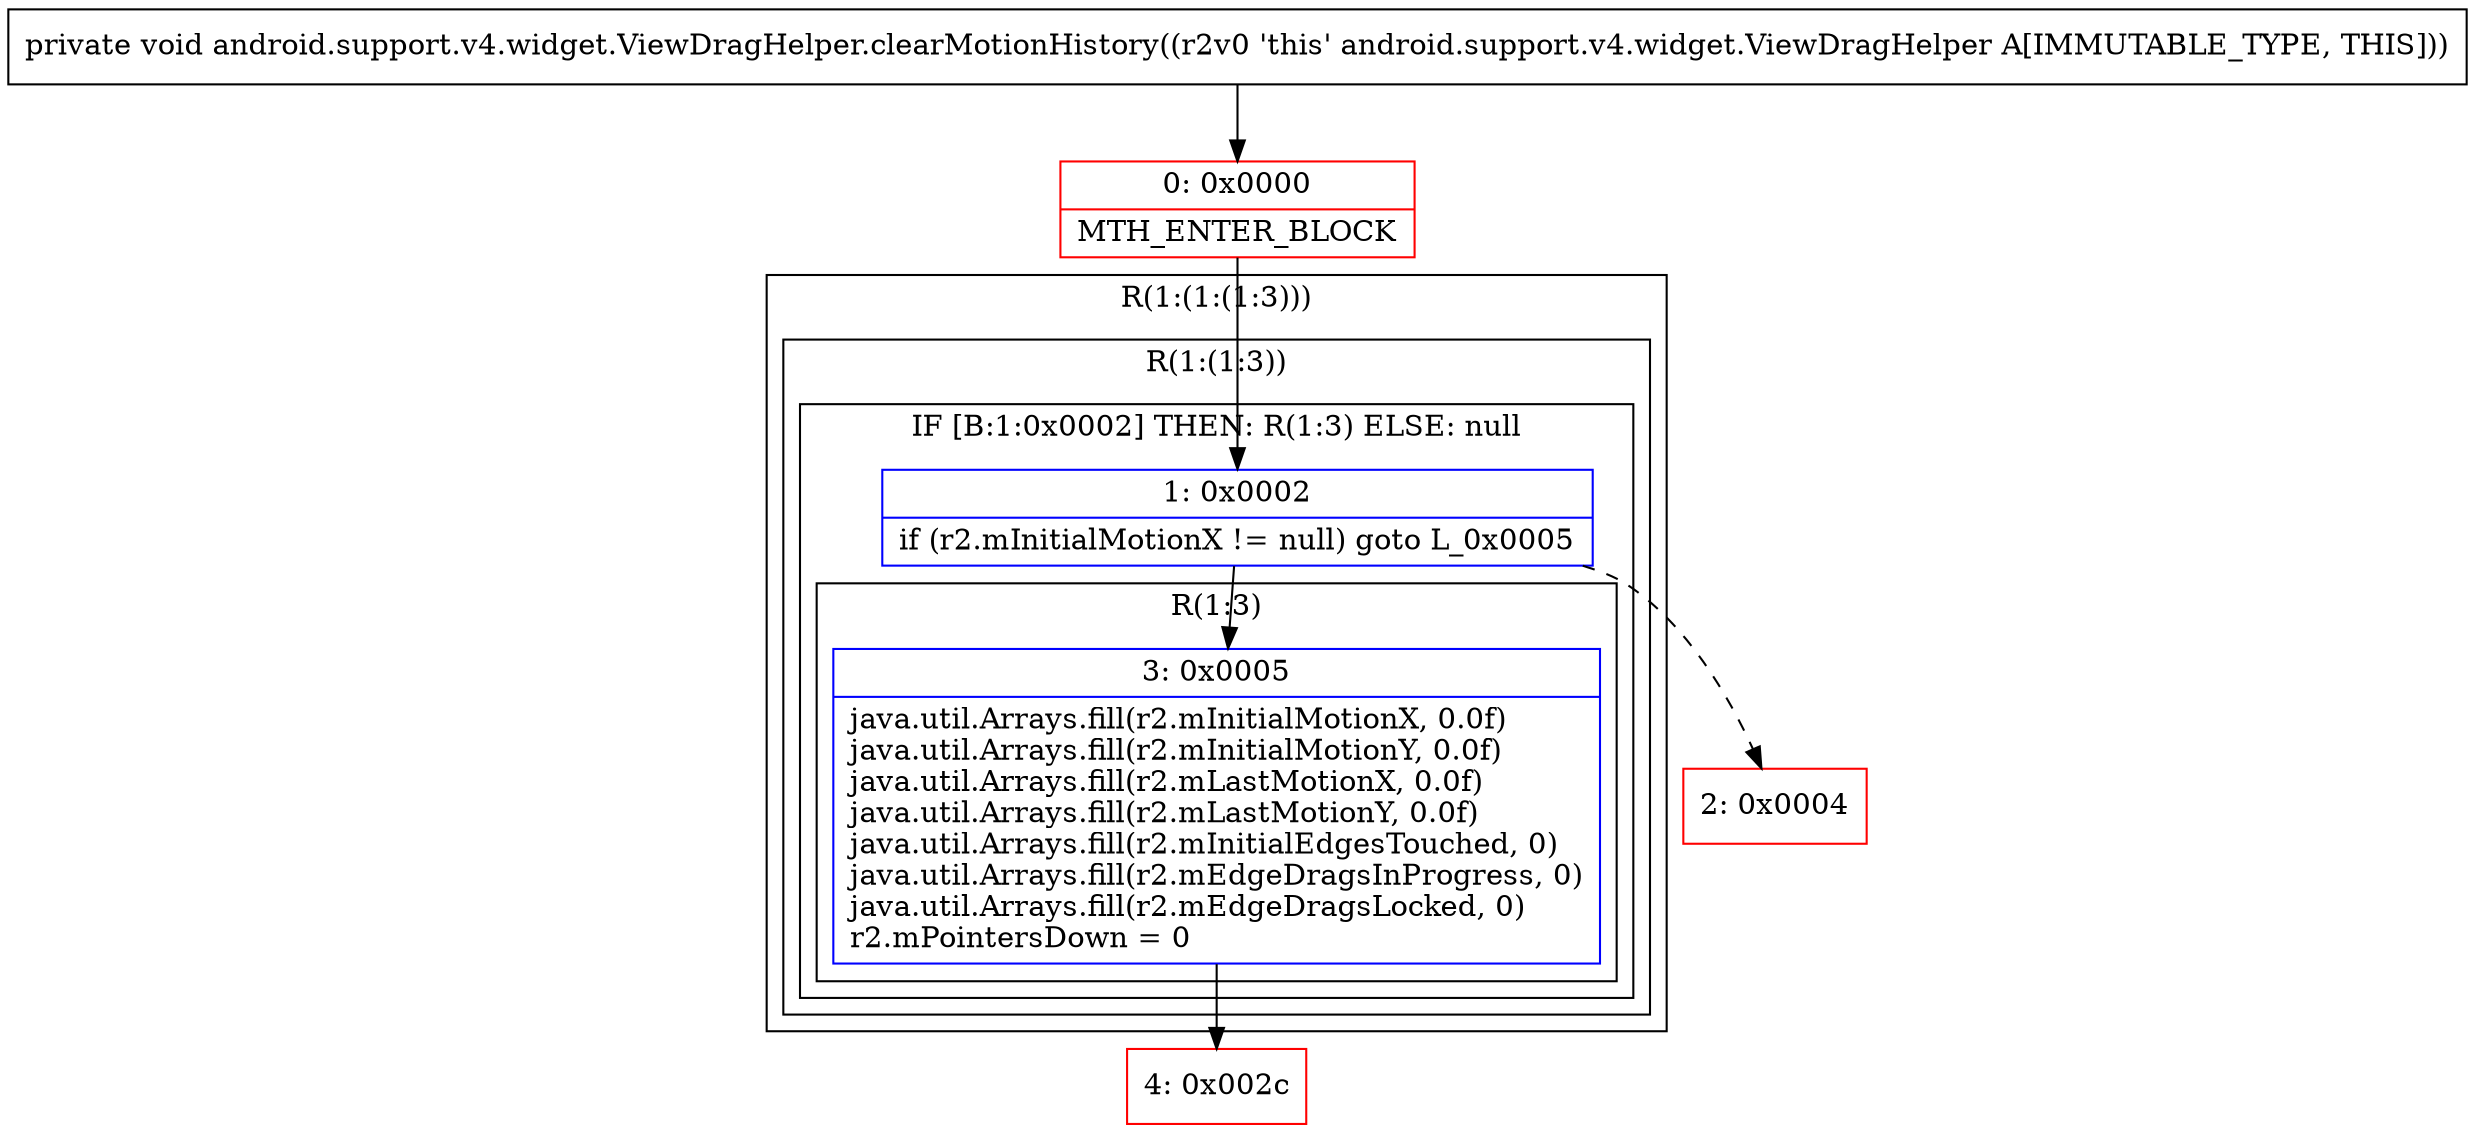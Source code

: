 digraph "CFG forandroid.support.v4.widget.ViewDragHelper.clearMotionHistory()V" {
subgraph cluster_Region_1508116786 {
label = "R(1:(1:(1:3)))";
node [shape=record,color=blue];
subgraph cluster_Region_911905179 {
label = "R(1:(1:3))";
node [shape=record,color=blue];
subgraph cluster_IfRegion_705682011 {
label = "IF [B:1:0x0002] THEN: R(1:3) ELSE: null";
node [shape=record,color=blue];
Node_1 [shape=record,label="{1\:\ 0x0002|if (r2.mInitialMotionX != null) goto L_0x0005\l}"];
subgraph cluster_Region_861033279 {
label = "R(1:3)";
node [shape=record,color=blue];
Node_3 [shape=record,label="{3\:\ 0x0005|java.util.Arrays.fill(r2.mInitialMotionX, 0.0f)\ljava.util.Arrays.fill(r2.mInitialMotionY, 0.0f)\ljava.util.Arrays.fill(r2.mLastMotionX, 0.0f)\ljava.util.Arrays.fill(r2.mLastMotionY, 0.0f)\ljava.util.Arrays.fill(r2.mInitialEdgesTouched, 0)\ljava.util.Arrays.fill(r2.mEdgeDragsInProgress, 0)\ljava.util.Arrays.fill(r2.mEdgeDragsLocked, 0)\lr2.mPointersDown = 0\l}"];
}
}
}
}
Node_0 [shape=record,color=red,label="{0\:\ 0x0000|MTH_ENTER_BLOCK\l}"];
Node_2 [shape=record,color=red,label="{2\:\ 0x0004}"];
Node_4 [shape=record,color=red,label="{4\:\ 0x002c}"];
MethodNode[shape=record,label="{private void android.support.v4.widget.ViewDragHelper.clearMotionHistory((r2v0 'this' android.support.v4.widget.ViewDragHelper A[IMMUTABLE_TYPE, THIS])) }"];
MethodNode -> Node_0;
Node_1 -> Node_2[style=dashed];
Node_1 -> Node_3;
Node_3 -> Node_4;
Node_0 -> Node_1;
}

